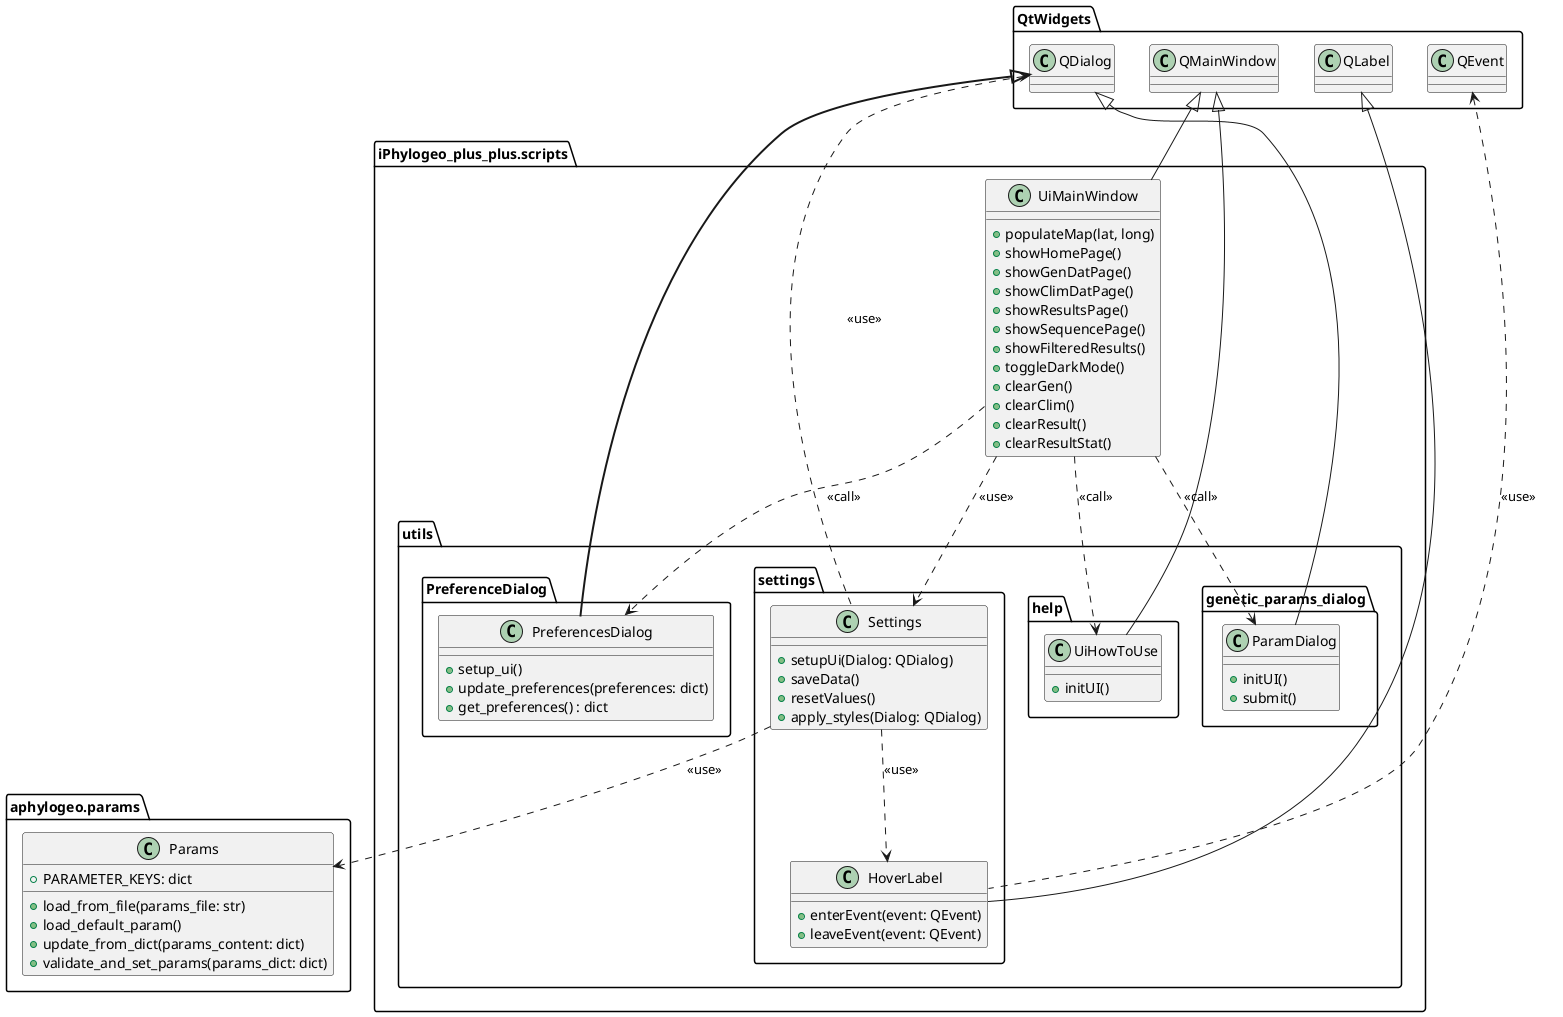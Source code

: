 @startuml
'https://plantuml.com/class-diagram

!define RECTANGLE class

' Define the QtWidgets.QMainWindow class
RECTANGLE QtWidgets.QMainWindow {
}

!pragma useIntermediatePackages false

' Define the iPhylogeo_plus_plus.scripts.UiMainWindow class with its methods
RECTANGLE iPhylogeo_plus_plus.scripts.UiMainWindow {
    +populateMap(lat, long)
    +showHomePage()
    +showGenDatPage()
    +showClimDatPage()
    +showResultsPage()
    +showSequencePage()
    +showFilteredResults()
    +toggleDarkMode()
    +clearGen()
    +clearClim()
    +clearResult()
    +clearResultStat()
}

' Define the QtWidgets.QDialog class
RECTANGLE QtWidgets.QDialog {
}

' Define the iPhylogeo_plus_plus.scripts.utils.PreferenceDialog.PreferencesDialog class with its methods
RECTANGLE iPhylogeo_plus_plus.scripts.utils.PreferenceDialog.PreferencesDialog {
    +setup_ui()
    +update_preferences(preferences: dict)
    +get_preferences() : dict
}

' Define the iPhylogeo_plus_plus.scripts.utils.help.UiHowToUse class with its methods
RECTANGLE iPhylogeo_plus_plus.scripts.utils.help.UiHowToUse {
    +initUI()
}

' Define the iPhylogeo_plus_plus.scripts.utils.settings.Settings class with its methods
RECTANGLE iPhylogeo_plus_plus.scripts.utils.settings.Settings {
    +setupUi(Dialog: QDialog)
    +saveData()
    +resetValues()
    +apply_styles(Dialog: QDialog)
}

' Define the iPhylogeo_plus_plus.scripts.utils.genetic_params_dialog.ParamDialog class with its methods
RECTANGLE iPhylogeo_plus_plus.scripts.utils.genetic_params_dialog.ParamDialog {
    +initUI()
    +submit()
}

' Define the QtWidgets.QLabel class
RECTANGLE QtWidgets.QLabel {
}

' Define the iPhylogeo_plus_plus.scripts.utils.settings.HoverLabel class with its methods
RECTANGLE iPhylogeo_plus_plus.scripts.utils.settings.HoverLabel {
    +enterEvent(event: QEvent)
    +leaveEvent(event: QEvent)
}

' Define the aphylogeo.params.Params class with its methods
RECTANGLE aphylogeo.params.Params {
    +PARAMETER_KEYS: dict
    +load_from_file(params_file: str)
    +load_default_param()
    +update_from_dict(params_content: dict)
    +validate_and_set_params(params_dict: dict)
}

' Define generalization relationships
QtWidgets.QMainWindow <|-- UiMainWindow
QtWidgets.QDialog <|-- ParamDialog
QtWidgets.QDialog <|-[thickness=2]- PreferencesDialog
QtWidgets.QMainWindow <|-- UiHowToUse
QtWidgets.QLabel <|-- HoverLabel

' Define dependency relationships
UiMainWindow ..> ParamDialog: <<call>>
UiMainWindow ..> PreferencesDialog: <<call>>
UiMainWindow ..> UiHowToUse: <<call>>
UiMainWindow ..> Settings : <<use>>
Settings ..> HoverLabel : <<use>>
Settings ..> Params : <<use>>
Settings .up.> QtWidgets.QDialog : <<use>>
QtWidgets.QEvent <.. HoverLabel : <<use>>

@enduml
